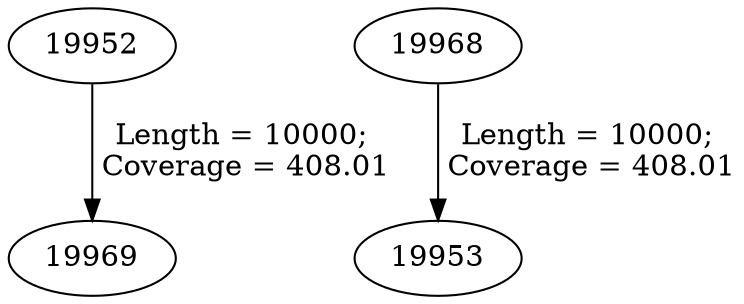 digraph {
	19952
	19969
	19952 -> 19969 [label="Length = 10000;
 Coverage = 408.01"]
	19968
	19953
	19968 -> 19953 [label="Length = 10000;
 Coverage = 408.01"]
}
